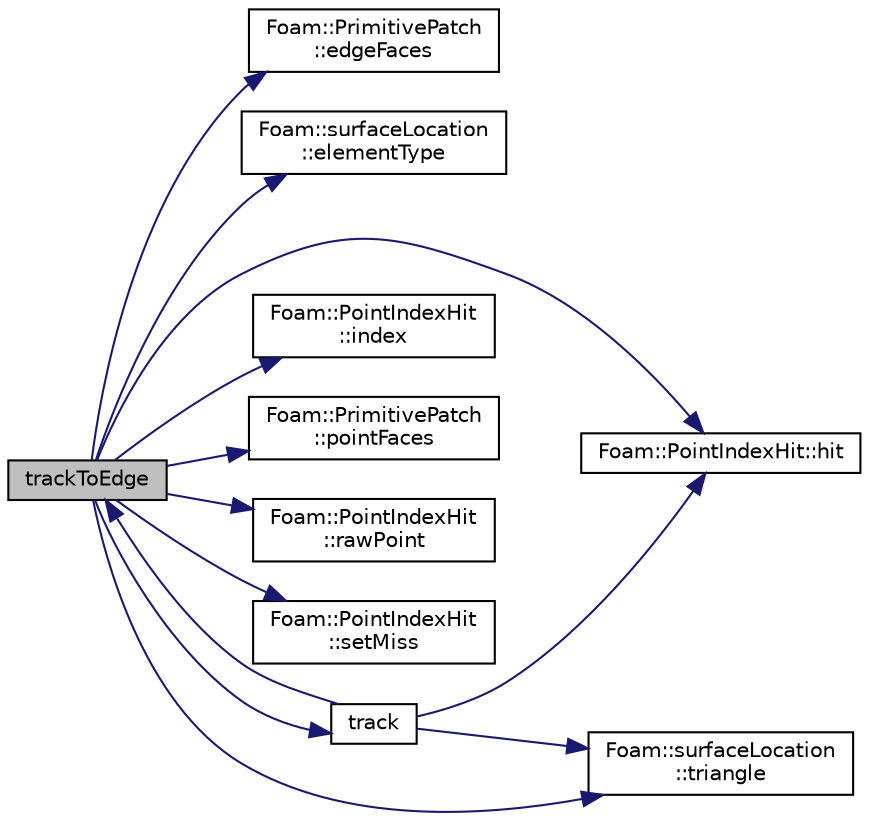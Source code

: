 digraph "trackToEdge"
{
  bgcolor="transparent";
  edge [fontname="Helvetica",fontsize="10",labelfontname="Helvetica",labelfontsize="10"];
  node [fontname="Helvetica",fontsize="10",shape=record];
  rankdir="LR";
  Node4647 [label="trackToEdge",height=0.2,width=0.4,color="black", fillcolor="grey75", style="filled", fontcolor="black"];
  Node4647 -> Node4648 [color="midnightblue",fontsize="10",style="solid",fontname="Helvetica"];
  Node4648 [label="Foam::PrimitivePatch\l::edgeFaces",height=0.2,width=0.4,color="black",URL="$a28693.html#ad38ecd2902727a890ebd437731c271c8",tooltip="Return edge-face addressing. "];
  Node4647 -> Node4649 [color="midnightblue",fontsize="10",style="solid",fontname="Helvetica"];
  Node4649 [label="Foam::surfaceLocation\l::elementType",height=0.2,width=0.4,color="black",URL="$a26653.html#a330a534b855e6ab71363eefb6c455014"];
  Node4647 -> Node4650 [color="midnightblue",fontsize="10",style="solid",fontname="Helvetica"];
  Node4650 [label="Foam::PointIndexHit::hit",height=0.2,width=0.4,color="black",URL="$a28721.html#aee8dc30bf27cefe419b15f96e594c155",tooltip="Is there a hit. "];
  Node4647 -> Node4651 [color="midnightblue",fontsize="10",style="solid",fontname="Helvetica"];
  Node4651 [label="Foam::PointIndexHit\l::index",height=0.2,width=0.4,color="black",URL="$a28721.html#a4a438520bb14406481732edc13c119c7",tooltip="Return index. "];
  Node4647 -> Node4652 [color="midnightblue",fontsize="10",style="solid",fontname="Helvetica"];
  Node4652 [label="Foam::PrimitivePatch\l::pointFaces",height=0.2,width=0.4,color="black",URL="$a28693.html#acc347dd5dd3557af888ac3dd86d90d22",tooltip="Return point-face addressing. "];
  Node4647 -> Node4653 [color="midnightblue",fontsize="10",style="solid",fontname="Helvetica"];
  Node4653 [label="Foam::PointIndexHit\l::rawPoint",height=0.2,width=0.4,color="black",URL="$a28721.html#a479a270e3db1518fd61b8a756455786b",tooltip="Return point with no checking. "];
  Node4647 -> Node4654 [color="midnightblue",fontsize="10",style="solid",fontname="Helvetica"];
  Node4654 [label="Foam::PointIndexHit\l::setMiss",height=0.2,width=0.4,color="black",URL="$a28721.html#a1e37efa237c2d65dc84234313a6f84c5"];
  Node4647 -> Node4655 [color="midnightblue",fontsize="10",style="solid",fontname="Helvetica"];
  Node4655 [label="track",height=0.2,width=0.4,color="black",URL="$a26673.html#af4b1f3e416f4fde67a1e6843a4e1c19e",tooltip="Track from edge to edge across surface. Uses trackToEdge. "];
  Node4655 -> Node4647 [color="midnightblue",fontsize="10",style="solid",fontname="Helvetica"];
  Node4655 -> Node4650 [color="midnightblue",fontsize="10",style="solid",fontname="Helvetica"];
  Node4655 -> Node4656 [color="midnightblue",fontsize="10",style="solid",fontname="Helvetica"];
  Node4656 [label="Foam::surfaceLocation\l::triangle",height=0.2,width=0.4,color="black",URL="$a26653.html#ad3f539631dea41eb6c70c82dd4178abb"];
  Node4647 -> Node4656 [color="midnightblue",fontsize="10",style="solid",fontname="Helvetica"];
}
